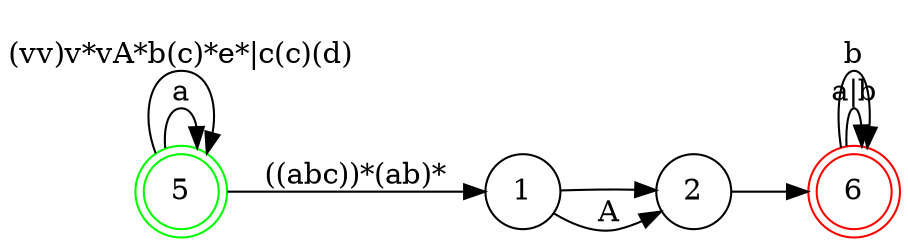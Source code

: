 digraph NDF {
    rankdir = LR;
    size = "8,5";
    node [shape = doublecircle;];
    5 [color = green;];
    6 [color = red;];
    node [shape = circle;];
    5 -> 5 [label = "a";];
    5 -> 5 [label = "(vv)v*vA*b(c)*e*|c(c)(d)";];
    5 -> 1 [label = "((abc))*(ab)*";];
    1 -> 2 [label = "";];
    1 -> 2 [label = "A";];
    2 -> 6 [label = "";];
    6 -> 6 [label = "a|b";];
    6 -> 6 [label = "b";];
}